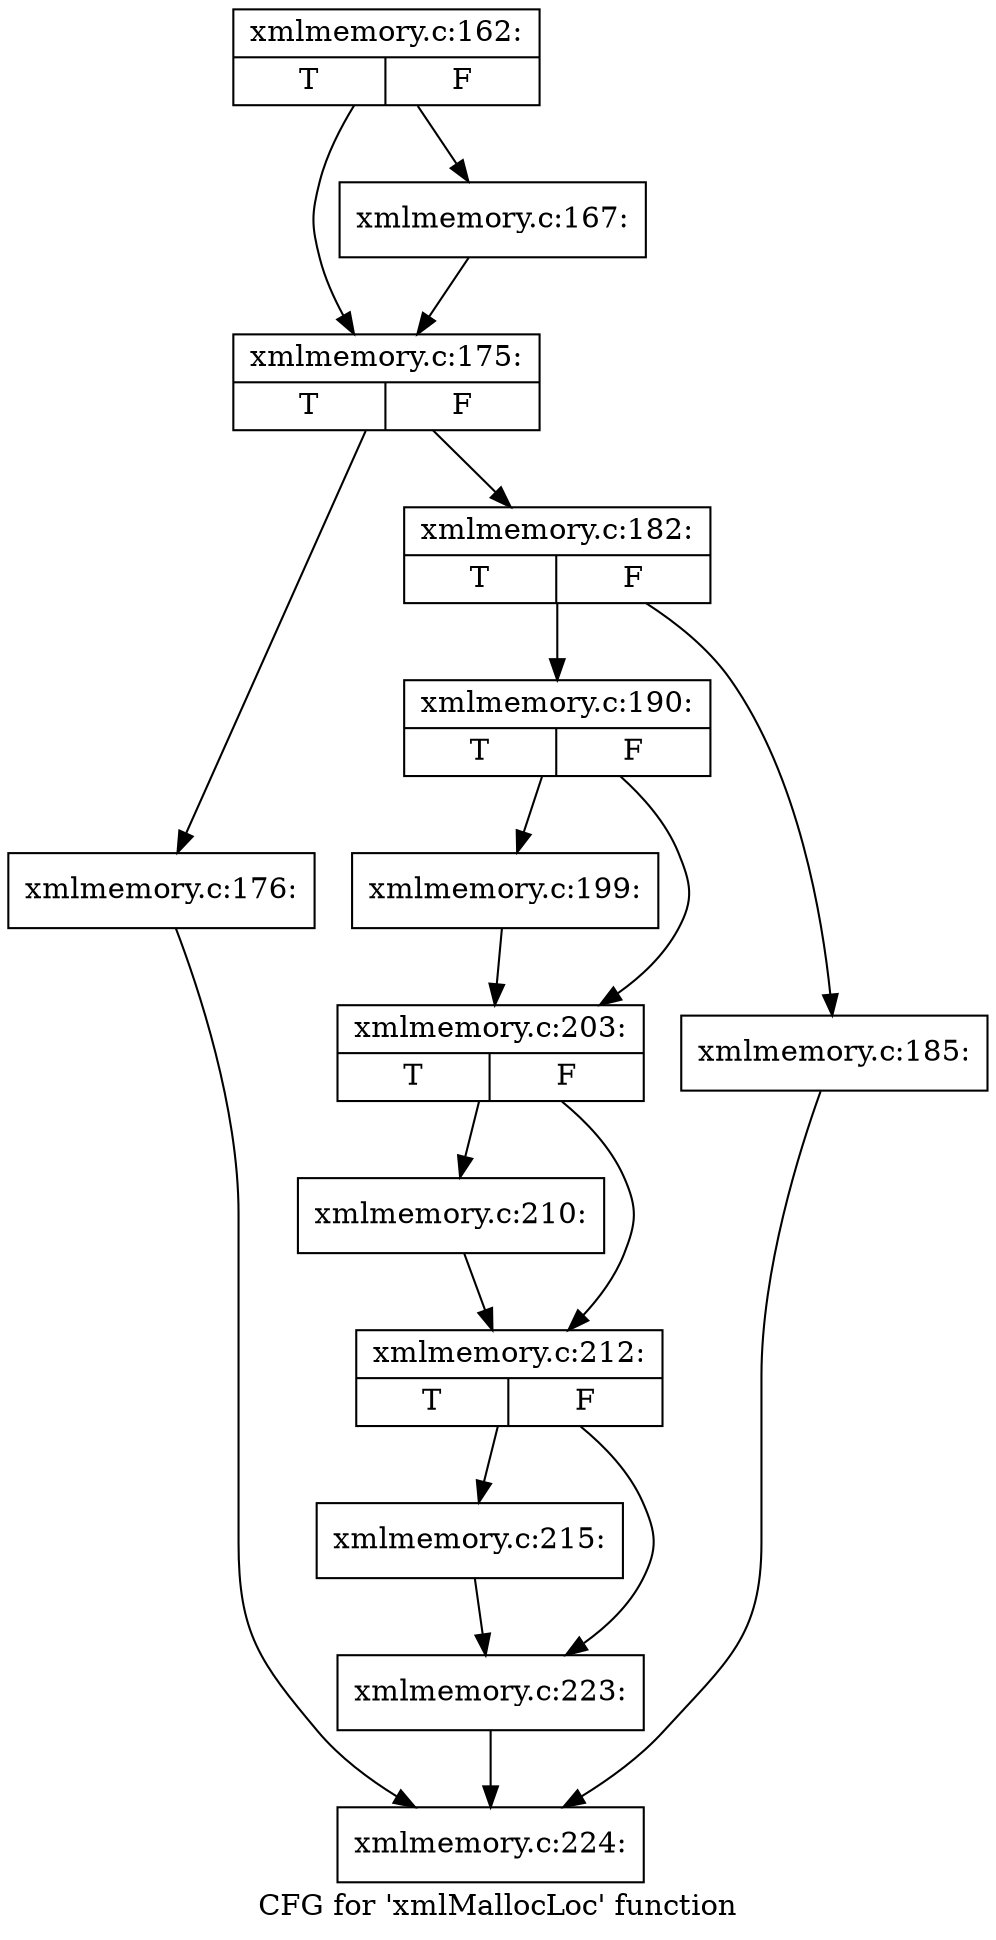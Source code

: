 digraph "CFG for 'xmlMallocLoc' function" {
	label="CFG for 'xmlMallocLoc' function";

	Node0x5650c3eb8000 [shape=record,label="{xmlmemory.c:162:|{<s0>T|<s1>F}}"];
	Node0x5650c3eb8000 -> Node0x5650c3ebf240;
	Node0x5650c3eb8000 -> Node0x5650c3ebf1f0;
	Node0x5650c3ebf1f0 [shape=record,label="{xmlmemory.c:167:}"];
	Node0x5650c3ebf1f0 -> Node0x5650c3ebf240;
	Node0x5650c3ebf240 [shape=record,label="{xmlmemory.c:175:|{<s0>T|<s1>F}}"];
	Node0x5650c3ebf240 -> Node0x5650c3ec1eb0;
	Node0x5650c3ebf240 -> Node0x5650c3ec1f00;
	Node0x5650c3ec1eb0 [shape=record,label="{xmlmemory.c:176:}"];
	Node0x5650c3ec1eb0 -> Node0x5650c3eb1d90;
	Node0x5650c3ec1f00 [shape=record,label="{xmlmemory.c:182:|{<s0>T|<s1>F}}"];
	Node0x5650c3ec1f00 -> Node0x5650c3ec1710;
	Node0x5650c3ec1f00 -> Node0x5650c3ec2c40;
	Node0x5650c3ec2c40 [shape=record,label="{xmlmemory.c:185:}"];
	Node0x5650c3ec2c40 -> Node0x5650c3eb1d90;
	Node0x5650c3ec1710 [shape=record,label="{xmlmemory.c:190:|{<s0>T|<s1>F}}"];
	Node0x5650c3ec1710 -> Node0x5650c3ebf2c0;
	Node0x5650c3ec1710 -> Node0x5650c3ebf1a0;
	Node0x5650c3ebf2c0 [shape=record,label="{xmlmemory.c:199:}"];
	Node0x5650c3ebf2c0 -> Node0x5650c3ebf1a0;
	Node0x5650c3ebf1a0 [shape=record,label="{xmlmemory.c:203:|{<s0>T|<s1>F}}"];
	Node0x5650c3ebf1a0 -> Node0x5650c3ec72f0;
	Node0x5650c3ebf1a0 -> Node0x5650c3ec7340;
	Node0x5650c3ec72f0 [shape=record,label="{xmlmemory.c:210:}"];
	Node0x5650c3ec72f0 -> Node0x5650c3ec7340;
	Node0x5650c3ec7340 [shape=record,label="{xmlmemory.c:212:|{<s0>T|<s1>F}}"];
	Node0x5650c3ec7340 -> Node0x5650c3ec7a50;
	Node0x5650c3ec7340 -> Node0x5650c3ec7aa0;
	Node0x5650c3ec7a50 [shape=record,label="{xmlmemory.c:215:}"];
	Node0x5650c3ec7a50 -> Node0x5650c3ec7aa0;
	Node0x5650c3ec7aa0 [shape=record,label="{xmlmemory.c:223:}"];
	Node0x5650c3ec7aa0 -> Node0x5650c3eb1d90;
	Node0x5650c3eb1d90 [shape=record,label="{xmlmemory.c:224:}"];
}

